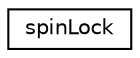 digraph "Graphical Class Hierarchy"
{
 // LATEX_PDF_SIZE
  edge [fontname="Helvetica",fontsize="10",labelfontname="Helvetica",labelfontsize="10"];
  node [fontname="Helvetica",fontsize="10",shape=record];
  rankdir="LR";
  Node0 [label="spinLock",height=0.2,width=0.4,color="black", fillcolor="white", style="filled",URL="$structspinLock.html",tooltip=" "];
}
